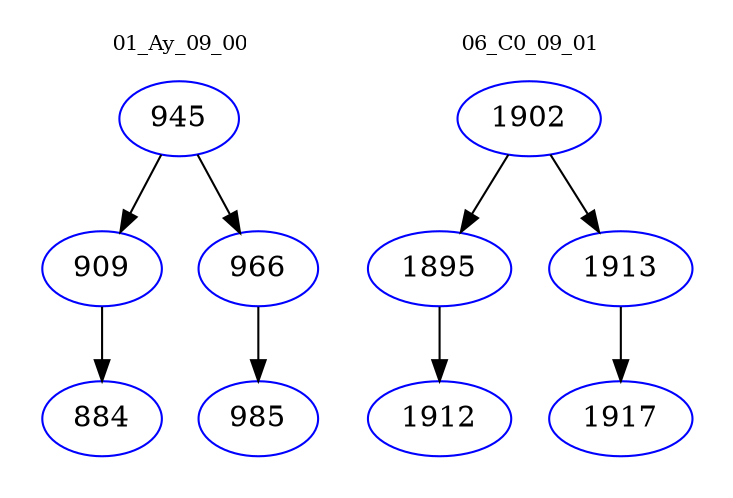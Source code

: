 digraph{
subgraph cluster_0 {
color = white
label = "01_Ay_09_00";
fontsize=10;
T0_945 [label="945", color="blue"]
T0_945 -> T0_909 [color="black"]
T0_909 [label="909", color="blue"]
T0_909 -> T0_884 [color="black"]
T0_884 [label="884", color="blue"]
T0_945 -> T0_966 [color="black"]
T0_966 [label="966", color="blue"]
T0_966 -> T0_985 [color="black"]
T0_985 [label="985", color="blue"]
}
subgraph cluster_1 {
color = white
label = "06_C0_09_01";
fontsize=10;
T1_1902 [label="1902", color="blue"]
T1_1902 -> T1_1895 [color="black"]
T1_1895 [label="1895", color="blue"]
T1_1895 -> T1_1912 [color="black"]
T1_1912 [label="1912", color="blue"]
T1_1902 -> T1_1913 [color="black"]
T1_1913 [label="1913", color="blue"]
T1_1913 -> T1_1917 [color="black"]
T1_1917 [label="1917", color="blue"]
}
}
